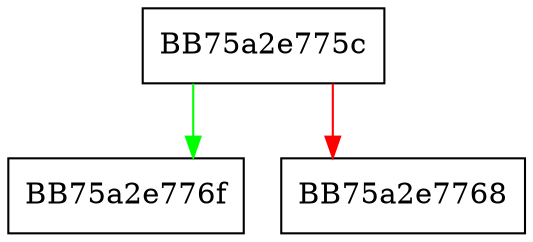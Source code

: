 digraph kgetplatform {
  node [shape="box"];
  graph [splines=ortho];
  BB75a2e775c -> BB75a2e776f [color="green"];
  BB75a2e775c -> BB75a2e7768 [color="red"];
}